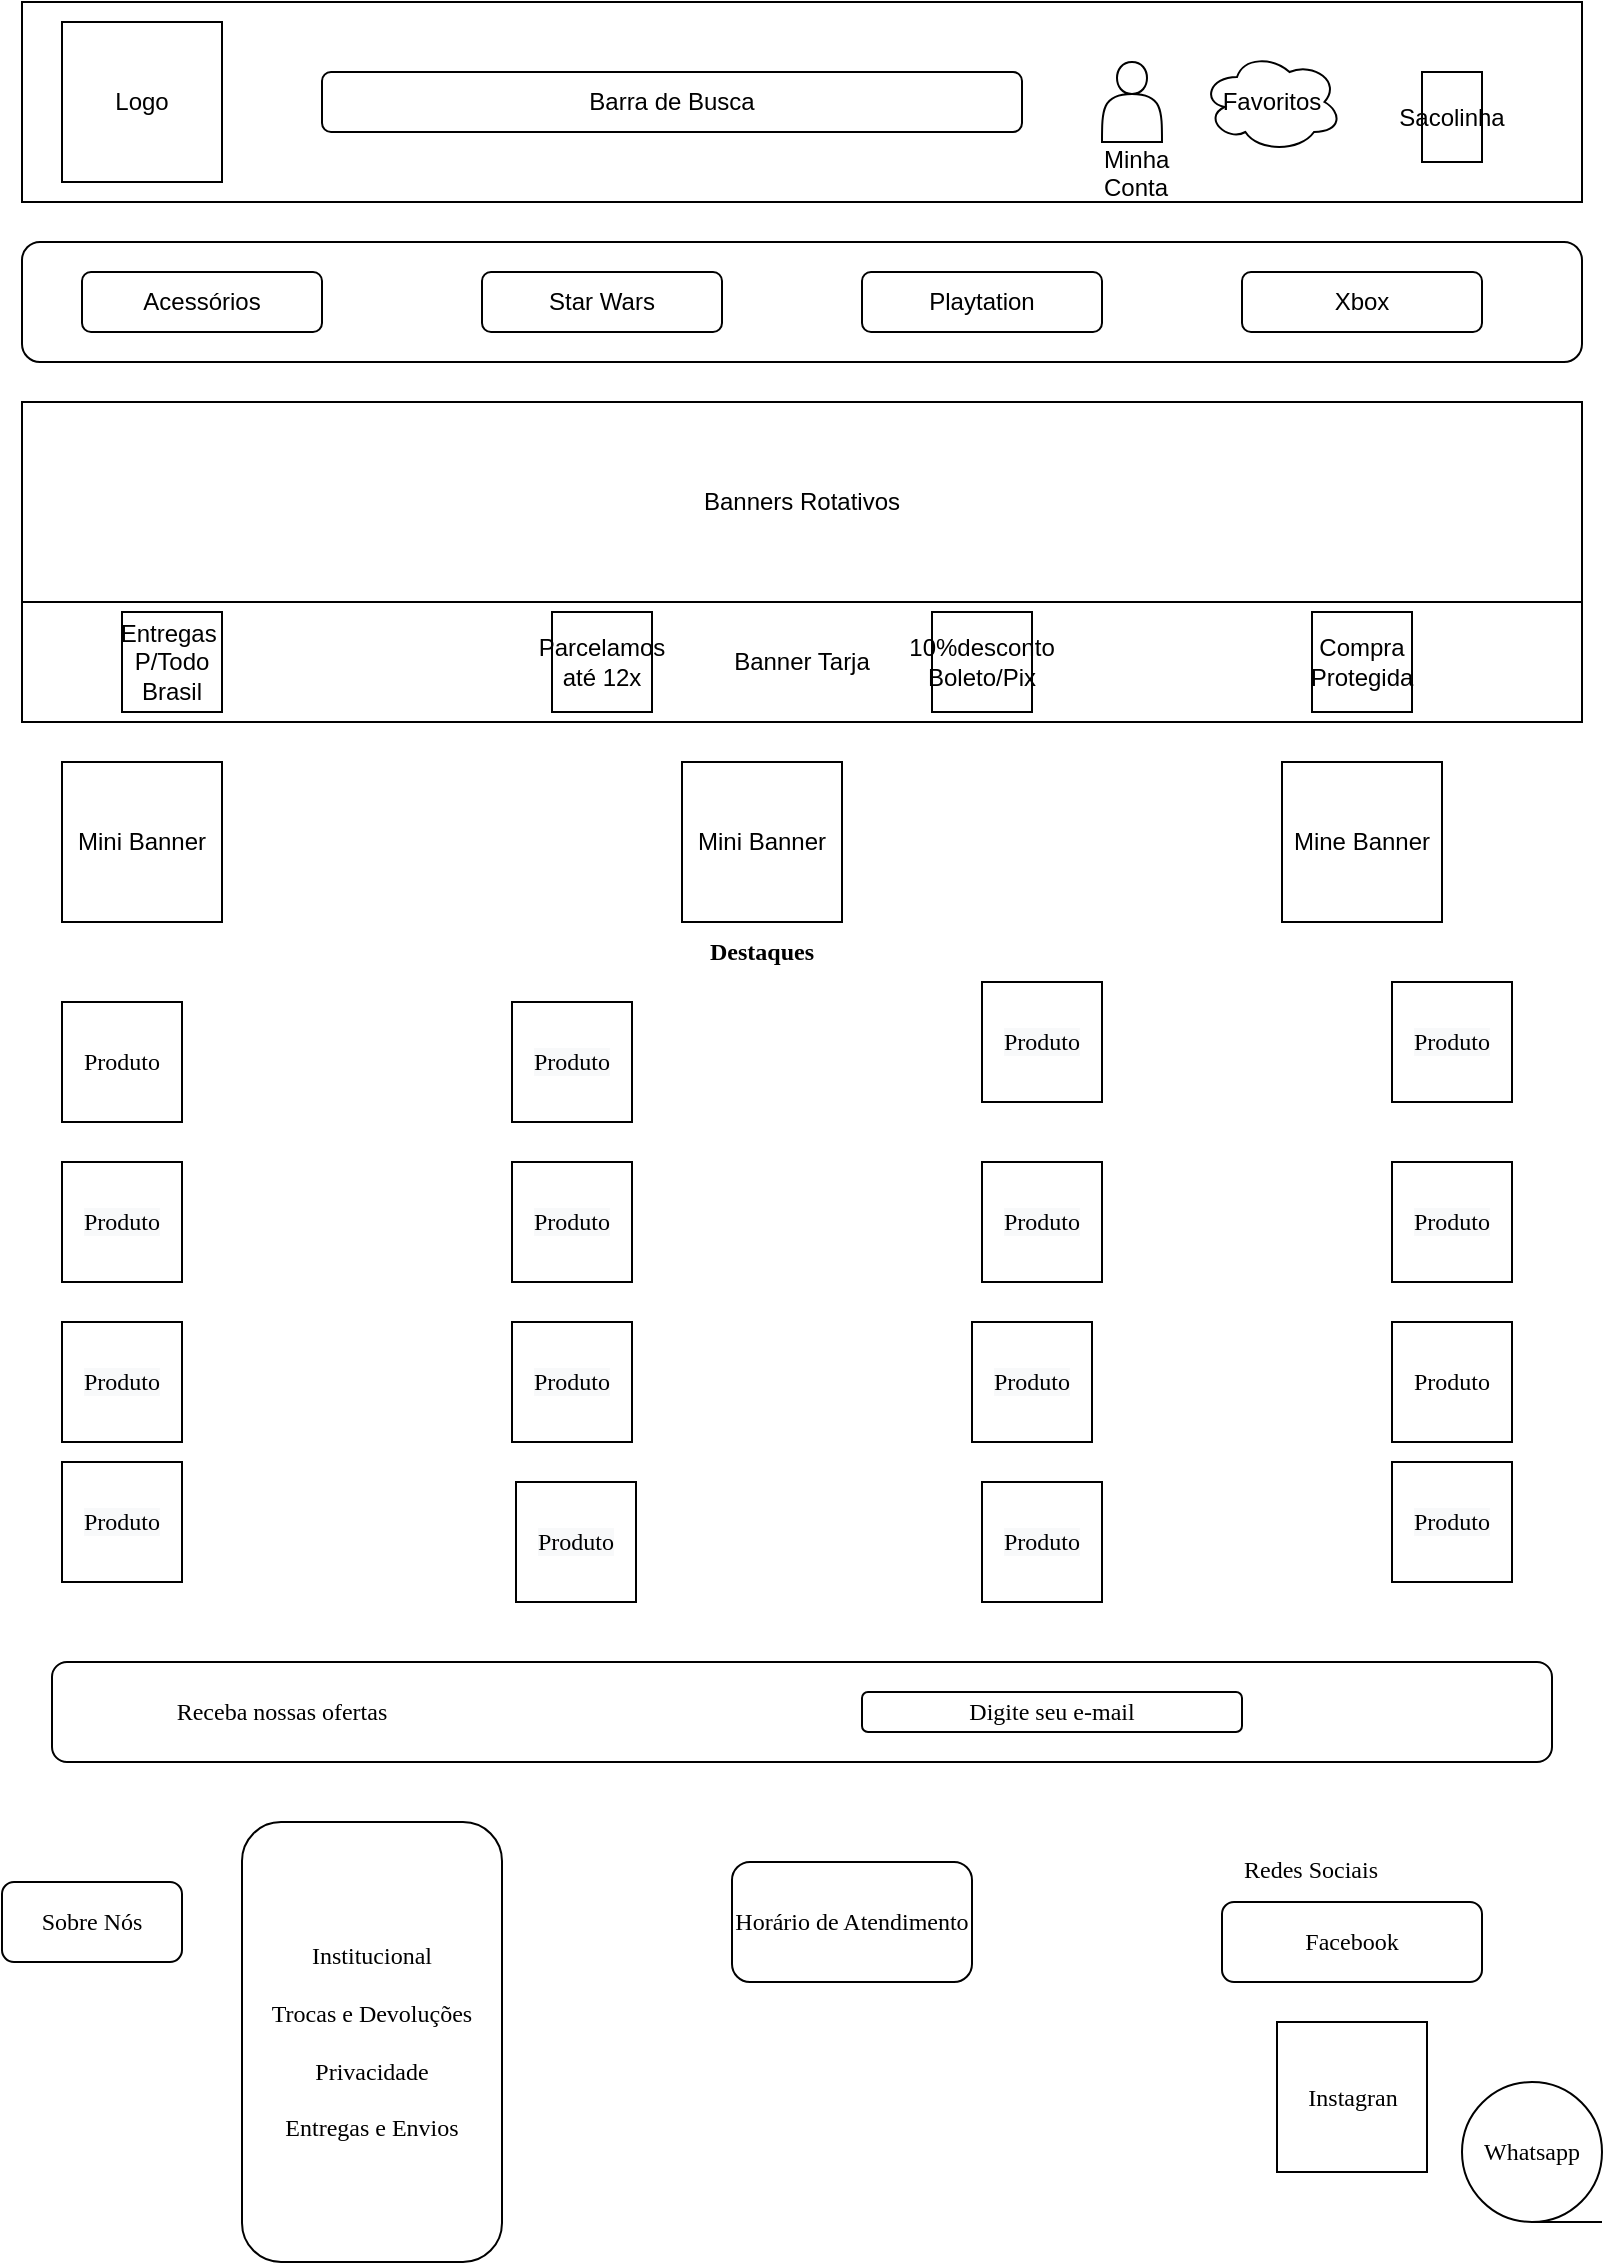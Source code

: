<mxfile version="16.1.2" type="github"><diagram id="FOfXpPnBjn4_ggpAnxkh" name="Page-1"><mxGraphModel dx="714" dy="411" grid="1" gridSize="10" guides="1" tooltips="1" connect="1" arrows="1" fold="1" page="1" pageScale="1" pageWidth="827" pageHeight="1169" math="0" shadow="0"><root><mxCell id="0"/><mxCell id="1" parent="0"/><mxCell id="-fkRdUVTv9KUeoU0WvRj-1" value="" style="rounded=0;whiteSpace=wrap;html=1;" vertex="1" parent="1"><mxGeometry x="20" y="20" width="780" height="100" as="geometry"/></mxCell><mxCell id="-fkRdUVTv9KUeoU0WvRj-2" value="&lt;font style=&quot;vertical-align: inherit&quot;&gt;&lt;font style=&quot;vertical-align: inherit&quot;&gt;Logo&lt;/font&gt;&lt;/font&gt;" style="whiteSpace=wrap;html=1;aspect=fixed;" vertex="1" parent="1"><mxGeometry x="40" y="30" width="80" height="80" as="geometry"/></mxCell><mxCell id="-fkRdUVTv9KUeoU0WvRj-3" value="&lt;font style=&quot;vertical-align: inherit&quot;&gt;&lt;font style=&quot;vertical-align: inherit&quot;&gt;Barra de Busca&lt;/font&gt;&lt;/font&gt;" style="rounded=1;whiteSpace=wrap;html=1;" vertex="1" parent="1"><mxGeometry x="170" y="55" width="350" height="30" as="geometry"/></mxCell><mxCell id="-fkRdUVTv9KUeoU0WvRj-4" value="" style="shape=actor;whiteSpace=wrap;html=1;" vertex="1" parent="1"><mxGeometry x="560" y="50" width="30" height="40" as="geometry"/></mxCell><mxCell id="-fkRdUVTv9KUeoU0WvRj-5" value="&lt;font style=&quot;vertical-align: inherit&quot;&gt;&lt;font style=&quot;vertical-align: inherit&quot;&gt;Favoritos&lt;/font&gt;&lt;/font&gt;" style="ellipse;shape=cloud;whiteSpace=wrap;html=1;align=center;" vertex="1" parent="1"><mxGeometry x="610" y="45" width="70" height="50" as="geometry"/></mxCell><mxCell id="-fkRdUVTv9KUeoU0WvRj-7" value="&lt;font style=&quot;vertical-align: inherit&quot;&gt;&lt;font style=&quot;vertical-align: inherit&quot;&gt;&lt;font style=&quot;vertical-align: inherit&quot;&gt;&lt;font style=&quot;vertical-align: inherit&quot;&gt;Sacolinha&lt;/font&gt;&lt;/font&gt;&lt;/font&gt;&lt;/font&gt;" style="rounded=0;whiteSpace=wrap;html=1;" vertex="1" parent="1"><mxGeometry x="720" y="55" width="30" height="45" as="geometry"/></mxCell><mxCell id="-fkRdUVTv9KUeoU0WvRj-8" value="Minha&#10;Conta&#10;&#10;" style="text;strokeColor=none;fillColor=none;spacingLeft=4;spacingRight=4;overflow=hidden;rotatable=0;points=[[0,0.5],[1,0.5]];portConstraint=eastwest;fontSize=12;" vertex="1" parent="1"><mxGeometry x="555" y="85" width="45" height="30" as="geometry"/></mxCell><mxCell id="-fkRdUVTv9KUeoU0WvRj-9" value="" style="rounded=1;whiteSpace=wrap;html=1;" vertex="1" parent="1"><mxGeometry x="20" y="140" width="780" height="60" as="geometry"/></mxCell><mxCell id="-fkRdUVTv9KUeoU0WvRj-10" value="&lt;font style=&quot;vertical-align: inherit&quot;&gt;&lt;font style=&quot;vertical-align: inherit&quot;&gt;Star Wars&lt;/font&gt;&lt;/font&gt;" style="rounded=1;whiteSpace=wrap;html=1;" vertex="1" parent="1"><mxGeometry x="250" y="155" width="120" height="30" as="geometry"/></mxCell><mxCell id="-fkRdUVTv9KUeoU0WvRj-11" value="&lt;font style=&quot;vertical-align: inherit&quot;&gt;&lt;font style=&quot;vertical-align: inherit&quot;&gt;&lt;font style=&quot;vertical-align: inherit&quot;&gt;&lt;font style=&quot;vertical-align: inherit&quot;&gt;Playtation&lt;/font&gt;&lt;/font&gt;&lt;/font&gt;&lt;/font&gt;" style="rounded=1;whiteSpace=wrap;html=1;" vertex="1" parent="1"><mxGeometry x="440" y="155" width="120" height="30" as="geometry"/></mxCell><mxCell id="-fkRdUVTv9KUeoU0WvRj-12" value="&lt;font style=&quot;vertical-align: inherit&quot;&gt;&lt;font style=&quot;vertical-align: inherit&quot;&gt;&lt;font style=&quot;vertical-align: inherit&quot;&gt;&lt;font style=&quot;vertical-align: inherit&quot;&gt;Xbox&lt;/font&gt;&lt;/font&gt;&lt;/font&gt;&lt;/font&gt;" style="rounded=1;whiteSpace=wrap;html=1;" vertex="1" parent="1"><mxGeometry x="630" y="155" width="120" height="30" as="geometry"/></mxCell><mxCell id="-fkRdUVTv9KUeoU0WvRj-13" value="&lt;font style=&quot;vertical-align: inherit&quot;&gt;&lt;font style=&quot;vertical-align: inherit&quot;&gt;&lt;font style=&quot;vertical-align: inherit&quot;&gt;&lt;font style=&quot;vertical-align: inherit&quot;&gt;Acessórios&lt;/font&gt;&lt;/font&gt;&lt;/font&gt;&lt;/font&gt;" style="rounded=1;whiteSpace=wrap;html=1;" vertex="1" parent="1"><mxGeometry x="50" y="155" width="120" height="30" as="geometry"/></mxCell><mxCell id="-fkRdUVTv9KUeoU0WvRj-15" value="&lt;font style=&quot;vertical-align: inherit&quot;&gt;&lt;font style=&quot;vertical-align: inherit&quot;&gt;Banners Rotativos&lt;/font&gt;&lt;/font&gt;" style="rounded=0;whiteSpace=wrap;html=1;" vertex="1" parent="1"><mxGeometry x="20" y="220" width="780" height="100" as="geometry"/></mxCell><mxCell id="-fkRdUVTv9KUeoU0WvRj-16" value="&lt;font style=&quot;vertical-align: inherit&quot;&gt;&lt;font style=&quot;vertical-align: inherit&quot;&gt;Banner Tarja&lt;/font&gt;&lt;/font&gt;" style="rounded=0;whiteSpace=wrap;html=1;" vertex="1" parent="1"><mxGeometry x="20" y="320" width="780" height="60" as="geometry"/></mxCell><mxCell id="-fkRdUVTv9KUeoU0WvRj-17" value="&lt;font style=&quot;vertical-align: inherit&quot;&gt;&lt;font style=&quot;vertical-align: inherit&quot;&gt;Entregas&amp;nbsp;&lt;br&gt;P/Todo&lt;br&gt;Brasil&lt;br&gt;&lt;/font&gt;&lt;/font&gt;" style="whiteSpace=wrap;html=1;aspect=fixed;" vertex="1" parent="1"><mxGeometry x="70" y="325" width="50" height="50" as="geometry"/></mxCell><mxCell id="-fkRdUVTv9KUeoU0WvRj-18" value="&lt;font style=&quot;vertical-align: inherit&quot;&gt;&lt;font style=&quot;vertical-align: inherit&quot;&gt;&lt;font style=&quot;vertical-align: inherit&quot;&gt;&lt;font style=&quot;vertical-align: inherit&quot;&gt;Parcelamos&lt;br&gt;&lt;/font&gt;&lt;/font&gt;&lt;font style=&quot;vertical-align: inherit&quot;&gt;&lt;font style=&quot;vertical-align: inherit&quot;&gt;até 12x&lt;/font&gt;&lt;/font&gt;&lt;br&gt;&lt;/font&gt;&lt;/font&gt;" style="whiteSpace=wrap;html=1;aspect=fixed;" vertex="1" parent="1"><mxGeometry x="285" y="325" width="50" height="50" as="geometry"/></mxCell><mxCell id="-fkRdUVTv9KUeoU0WvRj-19" value="&lt;font style=&quot;vertical-align: inherit&quot;&gt;&lt;font style=&quot;vertical-align: inherit&quot;&gt;&lt;font style=&quot;vertical-align: inherit&quot;&gt;&lt;font style=&quot;vertical-align: inherit&quot;&gt;10%desconto&lt;br&gt;&lt;/font&gt;&lt;/font&gt;&lt;font style=&quot;vertical-align: inherit&quot;&gt;&lt;font style=&quot;vertical-align: inherit&quot;&gt;Boleto/Pix&lt;/font&gt;&lt;/font&gt;&lt;br&gt;&lt;/font&gt;&lt;/font&gt;" style="whiteSpace=wrap;html=1;aspect=fixed;" vertex="1" parent="1"><mxGeometry x="475" y="325" width="50" height="50" as="geometry"/></mxCell><mxCell id="-fkRdUVTv9KUeoU0WvRj-20" value="&lt;font style=&quot;vertical-align: inherit&quot;&gt;&lt;font style=&quot;vertical-align: inherit&quot;&gt;&lt;font style=&quot;vertical-align: inherit&quot;&gt;&lt;font style=&quot;vertical-align: inherit&quot;&gt;Compra Protegida&lt;/font&gt;&lt;/font&gt;&lt;br&gt;&lt;/font&gt;&lt;/font&gt;" style="whiteSpace=wrap;html=1;aspect=fixed;" vertex="1" parent="1"><mxGeometry x="665" y="325" width="50" height="50" as="geometry"/></mxCell><mxCell id="-fkRdUVTv9KUeoU0WvRj-21" value="&lt;font style=&quot;vertical-align: inherit&quot;&gt;&lt;font style=&quot;vertical-align: inherit&quot;&gt;Mini Banner&lt;/font&gt;&lt;/font&gt;" style="whiteSpace=wrap;html=1;aspect=fixed;" vertex="1" parent="1"><mxGeometry x="40" y="400" width="80" height="80" as="geometry"/></mxCell><mxCell id="-fkRdUVTv9KUeoU0WvRj-22" value="&lt;font style=&quot;vertical-align: inherit&quot;&gt;&lt;font style=&quot;vertical-align: inherit&quot;&gt;Mini Banner&lt;/font&gt;&lt;/font&gt;" style="whiteSpace=wrap;html=1;aspect=fixed;" vertex="1" parent="1"><mxGeometry x="350" y="400" width="80" height="80" as="geometry"/></mxCell><mxCell id="-fkRdUVTv9KUeoU0WvRj-23" value="&lt;font style=&quot;vertical-align: inherit&quot;&gt;&lt;font style=&quot;vertical-align: inherit&quot;&gt;Mine Banner&lt;/font&gt;&lt;/font&gt;" style="whiteSpace=wrap;html=1;aspect=fixed;" vertex="1" parent="1"><mxGeometry x="650" y="400" width="80" height="80" as="geometry"/></mxCell><mxCell id="-fkRdUVTv9KUeoU0WvRj-24" value="&lt;font style=&quot;vertical-align: inherit&quot;&gt;&lt;font style=&quot;vertical-align: inherit&quot;&gt;&lt;font style=&quot;vertical-align: inherit&quot;&gt;&lt;font style=&quot;vertical-align: inherit&quot; face=&quot;Lucida Console&quot;&gt;&lt;b&gt;Destaques&lt;/b&gt;&lt;/font&gt;&lt;/font&gt;&lt;/font&gt;&lt;/font&gt;" style="text;html=1;strokeColor=none;fillColor=none;align=center;verticalAlign=middle;whiteSpace=wrap;rounded=0;" vertex="1" parent="1"><mxGeometry x="327" y="460" width="126" height="70" as="geometry"/></mxCell><mxCell id="-fkRdUVTv9KUeoU0WvRj-25" value="&lt;font style=&quot;vertical-align: inherit&quot;&gt;&lt;font style=&quot;vertical-align: inherit&quot;&gt;&lt;font style=&quot;vertical-align: inherit&quot;&gt;&lt;font style=&quot;vertical-align: inherit&quot;&gt;Produto&lt;/font&gt;&lt;/font&gt;&lt;/font&gt;&lt;/font&gt;" style="whiteSpace=wrap;html=1;aspect=fixed;fontFamily=Lucida Console;" vertex="1" parent="1"><mxGeometry x="40" y="520" width="60" height="60" as="geometry"/></mxCell><mxCell id="-fkRdUVTv9KUeoU0WvRj-26" value="&#10;&#10;&lt;span style=&quot;color: rgb(0, 0, 0); font-family: &amp;quot;lucida console&amp;quot;; font-size: 12px; font-style: normal; font-weight: 400; letter-spacing: normal; text-align: center; text-indent: 0px; text-transform: none; word-spacing: 0px; background-color: rgb(248, 249, 250); display: inline; float: none;&quot;&gt;Produto&lt;/span&gt;&#10;&#10;" style="whiteSpace=wrap;html=1;aspect=fixed;fontFamily=Lucida Console;" vertex="1" parent="1"><mxGeometry x="705" y="600" width="60" height="60" as="geometry"/></mxCell><mxCell id="-fkRdUVTv9KUeoU0WvRj-27" value="&#10;&#10;&lt;span style=&quot;color: rgb(0, 0, 0); font-family: &amp;quot;lucida console&amp;quot;; font-size: 12px; font-style: normal; font-weight: 400; letter-spacing: normal; text-align: center; text-indent: 0px; text-transform: none; word-spacing: 0px; background-color: rgb(248, 249, 250); display: inline; float: none;&quot;&gt;Produto&lt;/span&gt;&#10;&#10;" style="whiteSpace=wrap;html=1;aspect=fixed;fontFamily=Lucida Console;" vertex="1" parent="1"><mxGeometry x="500" y="600" width="60" height="60" as="geometry"/></mxCell><mxCell id="-fkRdUVTv9KUeoU0WvRj-28" value="&#10;&#10;&lt;span style=&quot;color: rgb(0, 0, 0); font-family: &amp;quot;lucida console&amp;quot;; font-size: 12px; font-style: normal; font-weight: 400; letter-spacing: normal; text-align: center; text-indent: 0px; text-transform: none; word-spacing: 0px; background-color: rgb(248, 249, 250); display: inline; float: none;&quot;&gt;Produto&lt;/span&gt;&#10;&#10;" style="whiteSpace=wrap;html=1;aspect=fixed;fontFamily=Lucida Console;" vertex="1" parent="1"><mxGeometry x="265" y="600" width="60" height="60" as="geometry"/></mxCell><mxCell id="-fkRdUVTv9KUeoU0WvRj-29" value="&#10;&#10;&lt;span style=&quot;color: rgb(0, 0, 0); font-family: &amp;quot;lucida console&amp;quot;; font-size: 12px; font-style: normal; font-weight: 400; letter-spacing: normal; text-align: center; text-indent: 0px; text-transform: none; word-spacing: 0px; background-color: rgb(248, 249, 250); display: inline; float: none;&quot;&gt;Produto&lt;/span&gt;&#10;&#10;" style="whiteSpace=wrap;html=1;aspect=fixed;fontFamily=Lucida Console;" vertex="1" parent="1"><mxGeometry x="265" y="520" width="60" height="60" as="geometry"/></mxCell><mxCell id="-fkRdUVTv9KUeoU0WvRj-30" value="&#10;&#10;&lt;span style=&quot;color: rgb(0, 0, 0); font-family: &amp;quot;lucida console&amp;quot;; font-size: 12px; font-style: normal; font-weight: 400; letter-spacing: normal; text-align: center; text-indent: 0px; text-transform: none; word-spacing: 0px; background-color: rgb(248, 249, 250); display: inline; float: none;&quot;&gt;Produto&lt;/span&gt;&#10;&#10;" style="whiteSpace=wrap;html=1;aspect=fixed;fontFamily=Lucida Console;" vertex="1" parent="1"><mxGeometry x="500" y="510" width="60" height="60" as="geometry"/></mxCell><mxCell id="-fkRdUVTv9KUeoU0WvRj-31" value="&#10;&#10;&lt;span style=&quot;color: rgb(0, 0, 0); font-family: &amp;quot;lucida console&amp;quot;; font-size: 12px; font-style: normal; font-weight: 400; letter-spacing: normal; text-align: center; text-indent: 0px; text-transform: none; word-spacing: 0px; background-color: rgb(248, 249, 250); display: inline; float: none;&quot;&gt;Produto&lt;/span&gt;&#10;&#10;" style="whiteSpace=wrap;html=1;aspect=fixed;fontFamily=Lucida Console;" vertex="1" parent="1"><mxGeometry x="705" y="510" width="60" height="60" as="geometry"/></mxCell><mxCell id="-fkRdUVTv9KUeoU0WvRj-32" value="&#10;&#10;&lt;span style=&quot;color: rgb(0, 0, 0); font-family: &amp;quot;lucida console&amp;quot;; font-size: 12px; font-style: normal; font-weight: 400; letter-spacing: normal; text-align: center; text-indent: 0px; text-transform: none; word-spacing: 0px; background-color: rgb(248, 249, 250); display: inline; float: none;&quot;&gt;Produto&lt;/span&gt;&#10;&#10;" style="whiteSpace=wrap;html=1;aspect=fixed;fontFamily=Lucida Console;" vertex="1" parent="1"><mxGeometry x="40" y="600" width="60" height="60" as="geometry"/></mxCell><mxCell id="-fkRdUVTv9KUeoU0WvRj-33" value="&#10;&#10;&lt;span style=&quot;color: rgb(0, 0, 0); font-family: &amp;quot;lucida console&amp;quot;; font-size: 12px; font-style: normal; font-weight: 400; letter-spacing: normal; text-align: center; text-indent: 0px; text-transform: none; word-spacing: 0px; background-color: rgb(248, 249, 250); display: inline; float: none;&quot;&gt;Produto&lt;/span&gt;&#10;&#10;" style="whiteSpace=wrap;html=1;aspect=fixed;fontFamily=Lucida Console;" vertex="1" parent="1"><mxGeometry x="40" y="750" width="60" height="60" as="geometry"/></mxCell><mxCell id="-fkRdUVTv9KUeoU0WvRj-34" value="&lt;span&gt;&lt;font style=&quot;vertical-align: inherit&quot;&gt;&lt;font style=&quot;vertical-align: inherit&quot;&gt;Produto&lt;/font&gt;&lt;/font&gt;&lt;/span&gt;" style="whiteSpace=wrap;html=1;aspect=fixed;fontFamily=Lucida Console;" vertex="1" parent="1"><mxGeometry x="705" y="680" width="60" height="60" as="geometry"/></mxCell><mxCell id="-fkRdUVTv9KUeoU0WvRj-35" value="&#10;&#10;&lt;span style=&quot;color: rgb(0, 0, 0); font-family: &amp;quot;lucida console&amp;quot;; font-size: 12px; font-style: normal; font-weight: 400; letter-spacing: normal; text-align: center; text-indent: 0px; text-transform: none; word-spacing: 0px; background-color: rgb(248, 249, 250); display: inline; float: none;&quot;&gt;Produto&lt;/span&gt;&#10;&#10;" style="whiteSpace=wrap;html=1;aspect=fixed;fontFamily=Lucida Console;" vertex="1" parent="1"><mxGeometry x="495" y="680" width="60" height="60" as="geometry"/></mxCell><mxCell id="-fkRdUVTv9KUeoU0WvRj-36" value="&#10;&#10;&lt;span style=&quot;color: rgb(0, 0, 0); font-family: &amp;quot;lucida console&amp;quot;; font-size: 12px; font-style: normal; font-weight: 400; letter-spacing: normal; text-align: center; text-indent: 0px; text-transform: none; word-spacing: 0px; background-color: rgb(248, 249, 250); display: inline; float: none;&quot;&gt;Produto&lt;/span&gt;&#10;&#10;" style="whiteSpace=wrap;html=1;aspect=fixed;fontFamily=Lucida Console;" vertex="1" parent="1"><mxGeometry x="265" y="680" width="60" height="60" as="geometry"/></mxCell><mxCell id="-fkRdUVTv9KUeoU0WvRj-37" value="&#10;&#10;&lt;span style=&quot;color: rgb(0, 0, 0); font-family: &amp;quot;lucida console&amp;quot;; font-size: 12px; font-style: normal; font-weight: 400; letter-spacing: normal; text-align: center; text-indent: 0px; text-transform: none; word-spacing: 0px; background-color: rgb(248, 249, 250); display: inline; float: none;&quot;&gt;Produto&lt;/span&gt;&#10;&#10;" style="whiteSpace=wrap;html=1;aspect=fixed;fontFamily=Lucida Console;" vertex="1" parent="1"><mxGeometry x="40" y="680" width="60" height="60" as="geometry"/></mxCell><mxCell id="-fkRdUVTv9KUeoU0WvRj-38" value="&#10;&#10;&lt;span style=&quot;color: rgb(0, 0, 0); font-family: &amp;quot;lucida console&amp;quot;; font-size: 12px; font-style: normal; font-weight: 400; letter-spacing: normal; text-align: center; text-indent: 0px; text-transform: none; word-spacing: 0px; background-color: rgb(248, 249, 250); display: inline; float: none;&quot;&gt;Produto&lt;/span&gt;&#10;&#10;" style="whiteSpace=wrap;html=1;aspect=fixed;fontFamily=Lucida Console;" vertex="1" parent="1"><mxGeometry x="500" y="760" width="60" height="60" as="geometry"/></mxCell><mxCell id="-fkRdUVTv9KUeoU0WvRj-39" value="&#10;&#10;&lt;span style=&quot;color: rgb(0, 0, 0); font-family: &amp;quot;lucida console&amp;quot;; font-size: 12px; font-style: normal; font-weight: 400; letter-spacing: normal; text-align: center; text-indent: 0px; text-transform: none; word-spacing: 0px; background-color: rgb(248, 249, 250); display: inline; float: none;&quot;&gt;Produto&lt;/span&gt;&#10;&#10;" style="whiteSpace=wrap;html=1;aspect=fixed;fontFamily=Lucida Console;" vertex="1" parent="1"><mxGeometry x="267" y="760" width="60" height="60" as="geometry"/></mxCell><mxCell id="-fkRdUVTv9KUeoU0WvRj-40" value="&#10;&#10;&lt;span style=&quot;color: rgb(0, 0, 0); font-family: &amp;quot;lucida console&amp;quot;; font-size: 12px; font-style: normal; font-weight: 400; letter-spacing: normal; text-align: center; text-indent: 0px; text-transform: none; word-spacing: 0px; background-color: rgb(248, 249, 250); display: inline; float: none;&quot;&gt;Produto&lt;/span&gt;&#10;&#10;" style="whiteSpace=wrap;html=1;aspect=fixed;fontFamily=Lucida Console;" vertex="1" parent="1"><mxGeometry x="705" y="750" width="60" height="60" as="geometry"/></mxCell><mxCell id="-fkRdUVTv9KUeoU0WvRj-41" value="" style="rounded=1;whiteSpace=wrap;html=1;fontFamily=Lucida Console;" vertex="1" parent="1"><mxGeometry x="35" y="850" width="750" height="50" as="geometry"/></mxCell><mxCell id="-fkRdUVTv9KUeoU0WvRj-44" value="&lt;font style=&quot;vertical-align: inherit&quot;&gt;&lt;font style=&quot;vertical-align: inherit&quot;&gt;&lt;font style=&quot;vertical-align: inherit&quot;&gt;&lt;font style=&quot;vertical-align: inherit&quot;&gt;Receba nossas ofertas&lt;/font&gt;&lt;/font&gt;&lt;/font&gt;&lt;/font&gt;" style="text;html=1;strokeColor=none;fillColor=none;align=center;verticalAlign=middle;whiteSpace=wrap;rounded=0;fontFamily=Lucida Console;" vertex="1" parent="1"><mxGeometry x="60" y="860" width="180" height="30" as="geometry"/></mxCell><mxCell id="-fkRdUVTv9KUeoU0WvRj-46" value="&lt;font style=&quot;vertical-align: inherit&quot;&gt;&lt;font style=&quot;vertical-align: inherit&quot;&gt;Digite seu e-mail&lt;/font&gt;&lt;/font&gt;" style="rounded=1;whiteSpace=wrap;html=1;fontFamily=Lucida Console;" vertex="1" parent="1"><mxGeometry x="440" y="865" width="190" height="20" as="geometry"/></mxCell><mxCell id="-fkRdUVTv9KUeoU0WvRj-52" value="&lt;font style=&quot;vertical-align: inherit&quot;&gt;&lt;font style=&quot;vertical-align: inherit&quot;&gt;Sobre Nós&lt;/font&gt;&lt;/font&gt;" style="rounded=1;whiteSpace=wrap;html=1;fontFamily=Lucida Console;" vertex="1" parent="1"><mxGeometry x="10" y="960" width="90" height="40" as="geometry"/></mxCell><mxCell id="-fkRdUVTv9KUeoU0WvRj-53" value="&lt;font style=&quot;vertical-align: inherit&quot;&gt;&lt;font style=&quot;vertical-align: inherit&quot;&gt;&lt;font style=&quot;vertical-align: inherit&quot;&gt;&lt;font style=&quot;vertical-align: inherit&quot;&gt;&lt;font style=&quot;vertical-align: inherit&quot;&gt;&lt;font style=&quot;vertical-align: inherit&quot;&gt;&lt;font style=&quot;vertical-align: inherit&quot;&gt;&lt;font style=&quot;vertical-align: inherit&quot;&gt;Institucional&lt;br&gt;&lt;br&gt;&lt;/font&gt;&lt;/font&gt;&lt;/font&gt;&lt;/font&gt;&lt;/font&gt;&lt;/font&gt;&lt;font style=&quot;vertical-align: inherit&quot;&gt;&lt;font style=&quot;vertical-align: inherit&quot;&gt;Trocas e Devoluções&lt;br&gt;&lt;br&gt;&lt;/font&gt;&lt;/font&gt;&lt;font style=&quot;vertical-align: inherit&quot;&gt;&lt;font style=&quot;vertical-align: inherit&quot;&gt;Privacidade&lt;br&gt;&lt;br&gt;&lt;/font&gt;&lt;/font&gt;&lt;font style=&quot;vertical-align: inherit&quot;&gt;&lt;font style=&quot;vertical-align: inherit&quot;&gt;Entregas e Envios&lt;/font&gt;&lt;/font&gt;&lt;br&gt;&lt;/font&gt;&lt;/font&gt;" style="rounded=1;whiteSpace=wrap;html=1;fontFamily=Lucida Console;" vertex="1" parent="1"><mxGeometry x="130" y="930" width="130" height="220" as="geometry"/></mxCell><mxCell id="-fkRdUVTv9KUeoU0WvRj-54" value="Redes Sociais&#10;&#10;" style="text;strokeColor=none;fillColor=none;spacingLeft=4;spacingRight=4;overflow=hidden;rotatable=0;points=[[0,0.5],[1,0.5]];portConstraint=eastwest;fontSize=12;fontFamily=Lucida Console;" vertex="1" parent="1"><mxGeometry x="625" y="940" width="130" height="30" as="geometry"/></mxCell><mxCell id="-fkRdUVTv9KUeoU0WvRj-55" value="&lt;font style=&quot;vertical-align: inherit&quot;&gt;&lt;font style=&quot;vertical-align: inherit&quot;&gt;Facebook&lt;/font&gt;&lt;/font&gt;" style="rounded=1;whiteSpace=wrap;html=1;fontFamily=Lucida Console;" vertex="1" parent="1"><mxGeometry x="620" y="970" width="130" height="40" as="geometry"/></mxCell><mxCell id="-fkRdUVTv9KUeoU0WvRj-56" value="&lt;font style=&quot;vertical-align: inherit&quot;&gt;&lt;font style=&quot;vertical-align: inherit&quot;&gt;&lt;font style=&quot;vertical-align: inherit&quot;&gt;&lt;font style=&quot;vertical-align: inherit&quot;&gt;Instagran&lt;/font&gt;&lt;/font&gt;&lt;/font&gt;&lt;/font&gt;" style="whiteSpace=wrap;html=1;aspect=fixed;fontFamily=Lucida Console;" vertex="1" parent="1"><mxGeometry x="647.5" y="1030" width="75" height="75" as="geometry"/></mxCell><mxCell id="-fkRdUVTv9KUeoU0WvRj-57" value="&lt;font style=&quot;vertical-align: inherit&quot;&gt;&lt;font style=&quot;vertical-align: inherit&quot;&gt;Horário de Atendimento&lt;/font&gt;&lt;/font&gt;" style="rounded=1;whiteSpace=wrap;html=1;fontFamily=Lucida Console;" vertex="1" parent="1"><mxGeometry x="375" y="950" width="120" height="60" as="geometry"/></mxCell><mxCell id="-fkRdUVTv9KUeoU0WvRj-58" value="&lt;font style=&quot;vertical-align: inherit&quot;&gt;&lt;font style=&quot;vertical-align: inherit&quot;&gt;Whatsapp&lt;/font&gt;&lt;/font&gt;" style="shape=tapeData;whiteSpace=wrap;html=1;perimeter=ellipsePerimeter;fontFamily=Lucida Console;" vertex="1" parent="1"><mxGeometry x="740" y="1060" width="70" height="70" as="geometry"/></mxCell></root></mxGraphModel></diagram></mxfile>